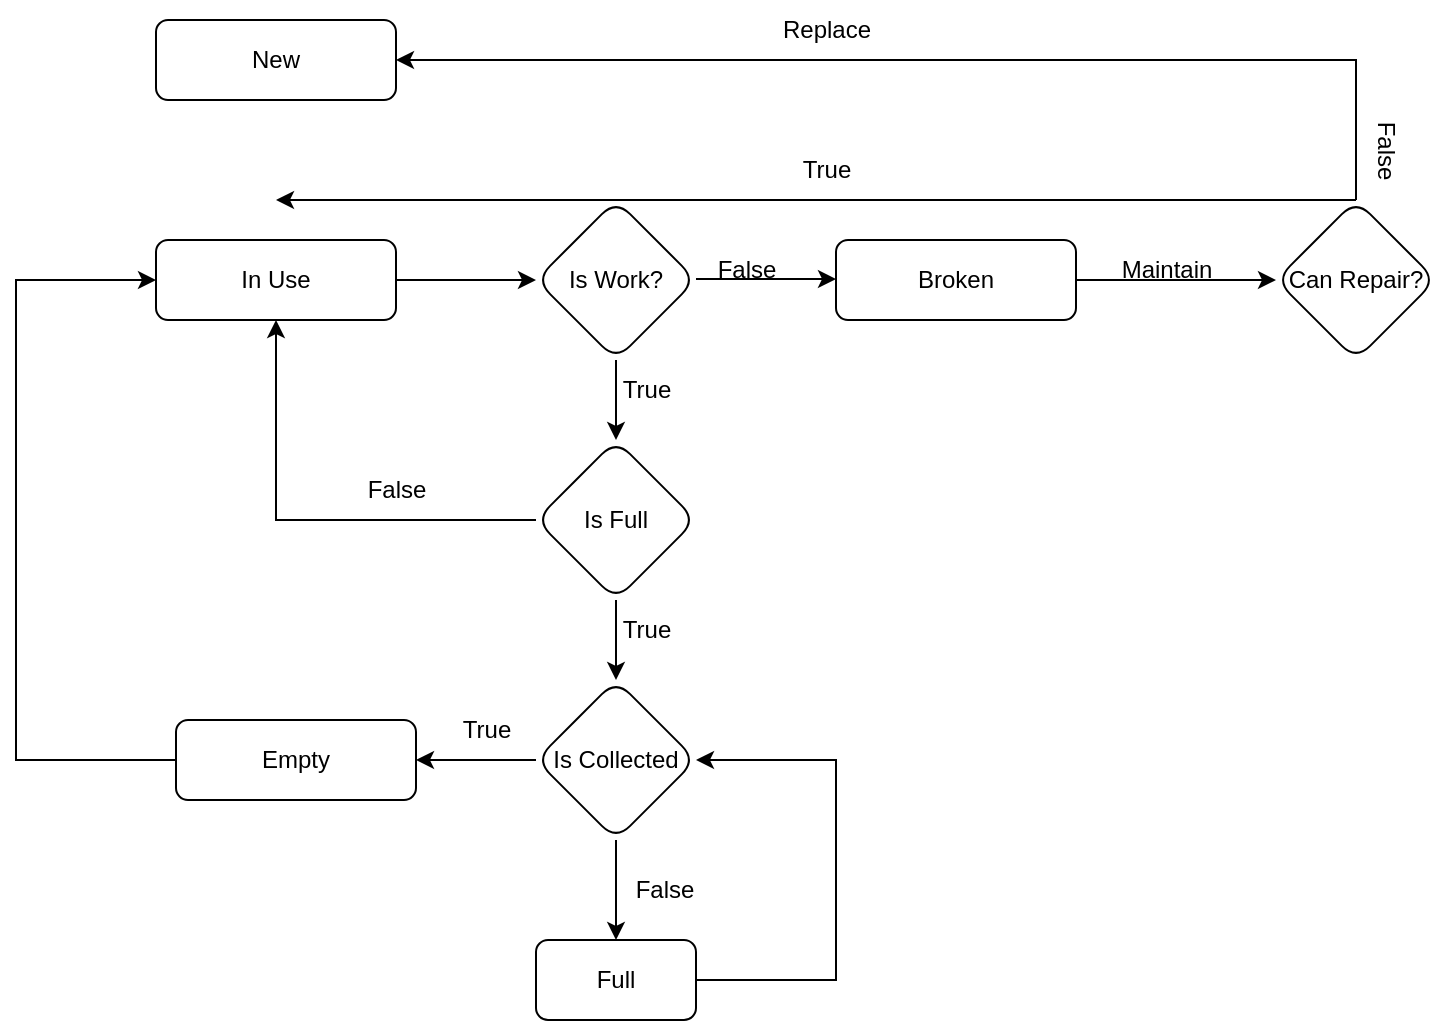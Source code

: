 <mxfile version="21.3.7" type="github">
  <diagram id="C5RBs43oDa-KdzZeNtuy" name="Page-1">
    <mxGraphModel dx="954" dy="559" grid="1" gridSize="10" guides="1" tooltips="1" connect="1" arrows="1" fold="1" page="1" pageScale="1" pageWidth="827" pageHeight="1169" math="0" shadow="0">
      <root>
        <mxCell id="WIyWlLk6GJQsqaUBKTNV-0" />
        <mxCell id="WIyWlLk6GJQsqaUBKTNV-1" parent="WIyWlLk6GJQsqaUBKTNV-0" />
        <mxCell id="WIyWlLk6GJQsqaUBKTNV-3" value="New" style="rounded=1;whiteSpace=wrap;html=1;fontSize=12;glass=0;strokeWidth=1;shadow=0;" parent="WIyWlLk6GJQsqaUBKTNV-1" vertex="1">
          <mxGeometry x="160" y="80" width="120" height="40" as="geometry" />
        </mxCell>
        <mxCell id="WIyWlLk6GJQsqaUBKTNV-5" value="No" style="edgeStyle=orthogonalEdgeStyle;rounded=0;html=1;jettySize=auto;orthogonalLoop=1;fontSize=11;endArrow=block;endFill=0;endSize=8;strokeWidth=1;shadow=0;labelBackgroundColor=none;" parent="WIyWlLk6GJQsqaUBKTNV-1" target="WIyWlLk6GJQsqaUBKTNV-7" edge="1">
          <mxGeometry y="10" relative="1" as="geometry">
            <mxPoint as="offset" />
            <mxPoint x="270" y="210" as="sourcePoint" />
          </mxGeometry>
        </mxCell>
        <mxCell id="b5zHwyWsWVUnq0nnQm5I-3" value="" style="edgeStyle=orthogonalEdgeStyle;rounded=0;orthogonalLoop=1;jettySize=auto;html=1;" edge="1" parent="WIyWlLk6GJQsqaUBKTNV-1" source="WIyWlLk6GJQsqaUBKTNV-6">
          <mxGeometry relative="1" as="geometry">
            <mxPoint x="350" y="210" as="targetPoint" />
          </mxGeometry>
        </mxCell>
        <mxCell id="b5zHwyWsWVUnq0nnQm5I-7" value="" style="edgeStyle=orthogonalEdgeStyle;rounded=0;orthogonalLoop=1;jettySize=auto;html=1;" edge="1" parent="WIyWlLk6GJQsqaUBKTNV-1" source="b5zHwyWsWVUnq0nnQm5I-4">
          <mxGeometry relative="1" as="geometry">
            <mxPoint x="350" y="210" as="targetPoint" />
          </mxGeometry>
        </mxCell>
        <mxCell id="b5zHwyWsWVUnq0nnQm5I-4" value="In Use" style="whiteSpace=wrap;html=1;rounded=1;glass=0;strokeWidth=1;shadow=0;" vertex="1" parent="WIyWlLk6GJQsqaUBKTNV-1">
          <mxGeometry x="160" y="190" width="120" height="40" as="geometry" />
        </mxCell>
        <mxCell id="b5zHwyWsWVUnq0nnQm5I-24" value="" style="edgeStyle=orthogonalEdgeStyle;rounded=0;orthogonalLoop=1;jettySize=auto;html=1;" edge="1" parent="WIyWlLk6GJQsqaUBKTNV-1" source="b5zHwyWsWVUnq0nnQm5I-6" target="b5zHwyWsWVUnq0nnQm5I-23">
          <mxGeometry relative="1" as="geometry" />
        </mxCell>
        <mxCell id="b5zHwyWsWVUnq0nnQm5I-6" value="Is Work?" style="rhombus;whiteSpace=wrap;html=1;rounded=1;glass=0;strokeWidth=1;shadow=0;" vertex="1" parent="WIyWlLk6GJQsqaUBKTNV-1">
          <mxGeometry x="350" y="170" width="80" height="80" as="geometry" />
        </mxCell>
        <mxCell id="b5zHwyWsWVUnq0nnQm5I-10" value="False" style="text;html=1;align=center;verticalAlign=middle;resizable=0;points=[];autosize=1;strokeColor=none;fillColor=none;" vertex="1" parent="WIyWlLk6GJQsqaUBKTNV-1">
          <mxGeometry x="430" y="190" width="50" height="30" as="geometry" />
        </mxCell>
        <mxCell id="b5zHwyWsWVUnq0nnQm5I-14" value="" style="edgeStyle=orthogonalEdgeStyle;rounded=0;orthogonalLoop=1;jettySize=auto;html=1;" edge="1" parent="WIyWlLk6GJQsqaUBKTNV-1" source="b5zHwyWsWVUnq0nnQm5I-11" target="b5zHwyWsWVUnq0nnQm5I-13">
          <mxGeometry relative="1" as="geometry" />
        </mxCell>
        <mxCell id="b5zHwyWsWVUnq0nnQm5I-11" value="Broken" style="whiteSpace=wrap;html=1;rounded=1;glass=0;strokeWidth=1;shadow=0;" vertex="1" parent="WIyWlLk6GJQsqaUBKTNV-1">
          <mxGeometry x="500" y="190" width="120" height="40" as="geometry" />
        </mxCell>
        <mxCell id="b5zHwyWsWVUnq0nnQm5I-12" value="" style="edgeStyle=orthogonalEdgeStyle;rounded=0;orthogonalLoop=1;jettySize=auto;html=1;" edge="1" parent="WIyWlLk6GJQsqaUBKTNV-1">
          <mxGeometry relative="1" as="geometry">
            <mxPoint x="430" y="209.5" as="sourcePoint" />
            <mxPoint x="500" y="209.5" as="targetPoint" />
          </mxGeometry>
        </mxCell>
        <mxCell id="b5zHwyWsWVUnq0nnQm5I-13" value="Can Repair?" style="rhombus;whiteSpace=wrap;html=1;rounded=1;glass=0;strokeWidth=1;shadow=0;" vertex="1" parent="WIyWlLk6GJQsqaUBKTNV-1">
          <mxGeometry x="720" y="170" width="80" height="80" as="geometry" />
        </mxCell>
        <mxCell id="b5zHwyWsWVUnq0nnQm5I-15" value="Maintain" style="text;html=1;align=center;verticalAlign=middle;resizable=0;points=[];autosize=1;strokeColor=none;fillColor=none;" vertex="1" parent="WIyWlLk6GJQsqaUBKTNV-1">
          <mxGeometry x="630" y="190" width="70" height="30" as="geometry" />
        </mxCell>
        <mxCell id="b5zHwyWsWVUnq0nnQm5I-16" value="" style="endArrow=classic;html=1;rounded=0;entryX=1;entryY=0.5;entryDx=0;entryDy=0;exitX=0.5;exitY=0;exitDx=0;exitDy=0;" edge="1" parent="WIyWlLk6GJQsqaUBKTNV-1" source="b5zHwyWsWVUnq0nnQm5I-13" target="WIyWlLk6GJQsqaUBKTNV-3">
          <mxGeometry width="50" height="50" relative="1" as="geometry">
            <mxPoint x="750" y="180" as="sourcePoint" />
            <mxPoint x="290" y="100" as="targetPoint" />
            <Array as="points">
              <mxPoint x="760" y="100" />
              <mxPoint x="520" y="100" />
            </Array>
          </mxGeometry>
        </mxCell>
        <mxCell id="b5zHwyWsWVUnq0nnQm5I-17" value="False" style="text;html=1;align=center;verticalAlign=middle;resizable=0;points=[];autosize=1;strokeColor=none;fillColor=none;rotation=90;" vertex="1" parent="WIyWlLk6GJQsqaUBKTNV-1">
          <mxGeometry x="750" y="130" width="50" height="30" as="geometry" />
        </mxCell>
        <mxCell id="b5zHwyWsWVUnq0nnQm5I-20" value="Replace" style="text;html=1;align=center;verticalAlign=middle;resizable=0;points=[];autosize=1;strokeColor=none;fillColor=none;" vertex="1" parent="WIyWlLk6GJQsqaUBKTNV-1">
          <mxGeometry x="460" y="70" width="70" height="30" as="geometry" />
        </mxCell>
        <mxCell id="b5zHwyWsWVUnq0nnQm5I-21" value="" style="endArrow=classic;html=1;rounded=0;exitX=0.5;exitY=0;exitDx=0;exitDy=0;" edge="1" parent="WIyWlLk6GJQsqaUBKTNV-1" source="b5zHwyWsWVUnq0nnQm5I-13">
          <mxGeometry width="50" height="50" relative="1" as="geometry">
            <mxPoint x="550" y="130" as="sourcePoint" />
            <mxPoint x="220" y="170" as="targetPoint" />
          </mxGeometry>
        </mxCell>
        <mxCell id="b5zHwyWsWVUnq0nnQm5I-22" value="True" style="text;html=1;align=center;verticalAlign=middle;resizable=0;points=[];autosize=1;strokeColor=none;fillColor=none;" vertex="1" parent="WIyWlLk6GJQsqaUBKTNV-1">
          <mxGeometry x="470" y="140" width="50" height="30" as="geometry" />
        </mxCell>
        <mxCell id="b5zHwyWsWVUnq0nnQm5I-30" value="" style="edgeStyle=orthogonalEdgeStyle;rounded=0;orthogonalLoop=1;jettySize=auto;html=1;" edge="1" parent="WIyWlLk6GJQsqaUBKTNV-1" source="b5zHwyWsWVUnq0nnQm5I-23" target="b5zHwyWsWVUnq0nnQm5I-29">
          <mxGeometry relative="1" as="geometry" />
        </mxCell>
        <mxCell id="b5zHwyWsWVUnq0nnQm5I-23" value="Is Full" style="rhombus;whiteSpace=wrap;html=1;rounded=1;glass=0;strokeWidth=1;shadow=0;" vertex="1" parent="WIyWlLk6GJQsqaUBKTNV-1">
          <mxGeometry x="350" y="290" width="80" height="80" as="geometry" />
        </mxCell>
        <mxCell id="b5zHwyWsWVUnq0nnQm5I-26" value="True" style="text;html=1;align=center;verticalAlign=middle;resizable=0;points=[];autosize=1;strokeColor=none;fillColor=none;" vertex="1" parent="WIyWlLk6GJQsqaUBKTNV-1">
          <mxGeometry x="380" y="250" width="50" height="30" as="geometry" />
        </mxCell>
        <mxCell id="b5zHwyWsWVUnq0nnQm5I-27" value="" style="endArrow=classic;html=1;rounded=0;entryX=0.5;entryY=1;entryDx=0;entryDy=0;" edge="1" parent="WIyWlLk6GJQsqaUBKTNV-1" target="b5zHwyWsWVUnq0nnQm5I-4">
          <mxGeometry width="50" height="50" relative="1" as="geometry">
            <mxPoint x="350" y="330" as="sourcePoint" />
            <mxPoint x="400" y="280" as="targetPoint" />
            <Array as="points">
              <mxPoint x="220" y="330" />
            </Array>
          </mxGeometry>
        </mxCell>
        <mxCell id="b5zHwyWsWVUnq0nnQm5I-28" value="False" style="text;html=1;align=center;verticalAlign=middle;resizable=0;points=[];autosize=1;strokeColor=none;fillColor=none;" vertex="1" parent="WIyWlLk6GJQsqaUBKTNV-1">
          <mxGeometry x="255" y="300" width="50" height="30" as="geometry" />
        </mxCell>
        <mxCell id="b5zHwyWsWVUnq0nnQm5I-35" value="" style="edgeStyle=orthogonalEdgeStyle;rounded=0;orthogonalLoop=1;jettySize=auto;html=1;" edge="1" parent="WIyWlLk6GJQsqaUBKTNV-1" source="b5zHwyWsWVUnq0nnQm5I-29" target="b5zHwyWsWVUnq0nnQm5I-34">
          <mxGeometry relative="1" as="geometry" />
        </mxCell>
        <mxCell id="b5zHwyWsWVUnq0nnQm5I-39" value="" style="edgeStyle=orthogonalEdgeStyle;rounded=0;orthogonalLoop=1;jettySize=auto;html=1;" edge="1" parent="WIyWlLk6GJQsqaUBKTNV-1" source="b5zHwyWsWVUnq0nnQm5I-29" target="b5zHwyWsWVUnq0nnQm5I-38">
          <mxGeometry relative="1" as="geometry" />
        </mxCell>
        <mxCell id="b5zHwyWsWVUnq0nnQm5I-29" value="Is Collected" style="rhombus;whiteSpace=wrap;html=1;rounded=1;glass=0;strokeWidth=1;shadow=0;" vertex="1" parent="WIyWlLk6GJQsqaUBKTNV-1">
          <mxGeometry x="350" y="410" width="80" height="80" as="geometry" />
        </mxCell>
        <mxCell id="b5zHwyWsWVUnq0nnQm5I-31" value="True" style="text;html=1;align=center;verticalAlign=middle;resizable=0;points=[];autosize=1;strokeColor=none;fillColor=none;" vertex="1" parent="WIyWlLk6GJQsqaUBKTNV-1">
          <mxGeometry x="380" y="370" width="50" height="30" as="geometry" />
        </mxCell>
        <mxCell id="b5zHwyWsWVUnq0nnQm5I-34" value="Empty" style="rounded=1;whiteSpace=wrap;html=1;glass=0;strokeWidth=1;shadow=0;" vertex="1" parent="WIyWlLk6GJQsqaUBKTNV-1">
          <mxGeometry x="170" y="430" width="120" height="40" as="geometry" />
        </mxCell>
        <mxCell id="b5zHwyWsWVUnq0nnQm5I-36" value="" style="endArrow=classic;html=1;rounded=0;entryX=0;entryY=0.5;entryDx=0;entryDy=0;" edge="1" parent="WIyWlLk6GJQsqaUBKTNV-1" target="b5zHwyWsWVUnq0nnQm5I-4">
          <mxGeometry width="50" height="50" relative="1" as="geometry">
            <mxPoint x="170" y="450" as="sourcePoint" />
            <mxPoint x="100" y="450" as="targetPoint" />
            <Array as="points">
              <mxPoint x="90" y="450" />
              <mxPoint x="90" y="210" />
            </Array>
          </mxGeometry>
        </mxCell>
        <mxCell id="b5zHwyWsWVUnq0nnQm5I-37" value="True" style="text;html=1;align=center;verticalAlign=middle;resizable=0;points=[];autosize=1;strokeColor=none;fillColor=none;" vertex="1" parent="WIyWlLk6GJQsqaUBKTNV-1">
          <mxGeometry x="300" y="420" width="50" height="30" as="geometry" />
        </mxCell>
        <mxCell id="b5zHwyWsWVUnq0nnQm5I-38" value="Full" style="whiteSpace=wrap;html=1;rounded=1;glass=0;strokeWidth=1;shadow=0;" vertex="1" parent="WIyWlLk6GJQsqaUBKTNV-1">
          <mxGeometry x="350" y="540" width="80" height="40" as="geometry" />
        </mxCell>
        <mxCell id="b5zHwyWsWVUnq0nnQm5I-40" value="False" style="text;html=1;align=center;verticalAlign=middle;resizable=0;points=[];autosize=1;strokeColor=none;fillColor=none;" vertex="1" parent="WIyWlLk6GJQsqaUBKTNV-1">
          <mxGeometry x="389" y="500" width="50" height="30" as="geometry" />
        </mxCell>
        <mxCell id="b5zHwyWsWVUnq0nnQm5I-41" value="" style="endArrow=classic;html=1;rounded=0;entryX=1;entryY=0.5;entryDx=0;entryDy=0;" edge="1" parent="WIyWlLk6GJQsqaUBKTNV-1" target="b5zHwyWsWVUnq0nnQm5I-29">
          <mxGeometry width="50" height="50" relative="1" as="geometry">
            <mxPoint x="430" y="560" as="sourcePoint" />
            <mxPoint x="480" y="510" as="targetPoint" />
            <Array as="points">
              <mxPoint x="500" y="560" />
              <mxPoint x="500" y="450" />
            </Array>
          </mxGeometry>
        </mxCell>
      </root>
    </mxGraphModel>
  </diagram>
</mxfile>
